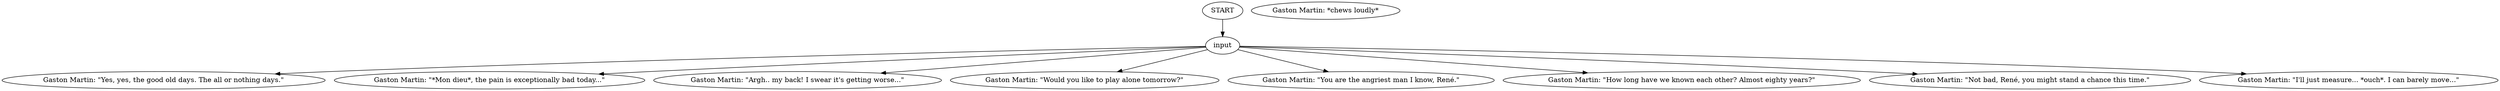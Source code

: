 # PLAZA / GASTON barks
# Playing pétanque and cheating.
# ==================================================
digraph G {
	  0 [label="START"];
	  1 [label="input"];
	  2 [label="Gaston Martin: *chews loudly*"];
	  3 [label="Gaston Martin: \"Yes, yes, the good old days. The all or nothing days.\""];
	  4 [label="Gaston Martin: \"*Mon dieu*, the pain is exceptionally bad today...\""];
	  5 [label="Gaston Martin: \"Argh.. my back! I swear it's getting worse...\""];
	  7 [label="Gaston Martin: \"Would you like to play alone tomorrow?\""];
	  8 [label="Gaston Martin: \"You are the angriest man I know, René.\""];
	  9 [label="Gaston Martin: \"How long have we known each other? Almost eighty years?\""];
	  10 [label="Gaston Martin: \"Not bad, René, you might stand a chance this time.\""];
	  11 [label="Gaston Martin: \"I'll just measure... *ouch*. I can barely move...\""];
	  0 -> 1
	  1 -> 3
	  1 -> 4
	  1 -> 5
	  1 -> 7
	  1 -> 8
	  1 -> 9
	  1 -> 10
	  1 -> 11
}


